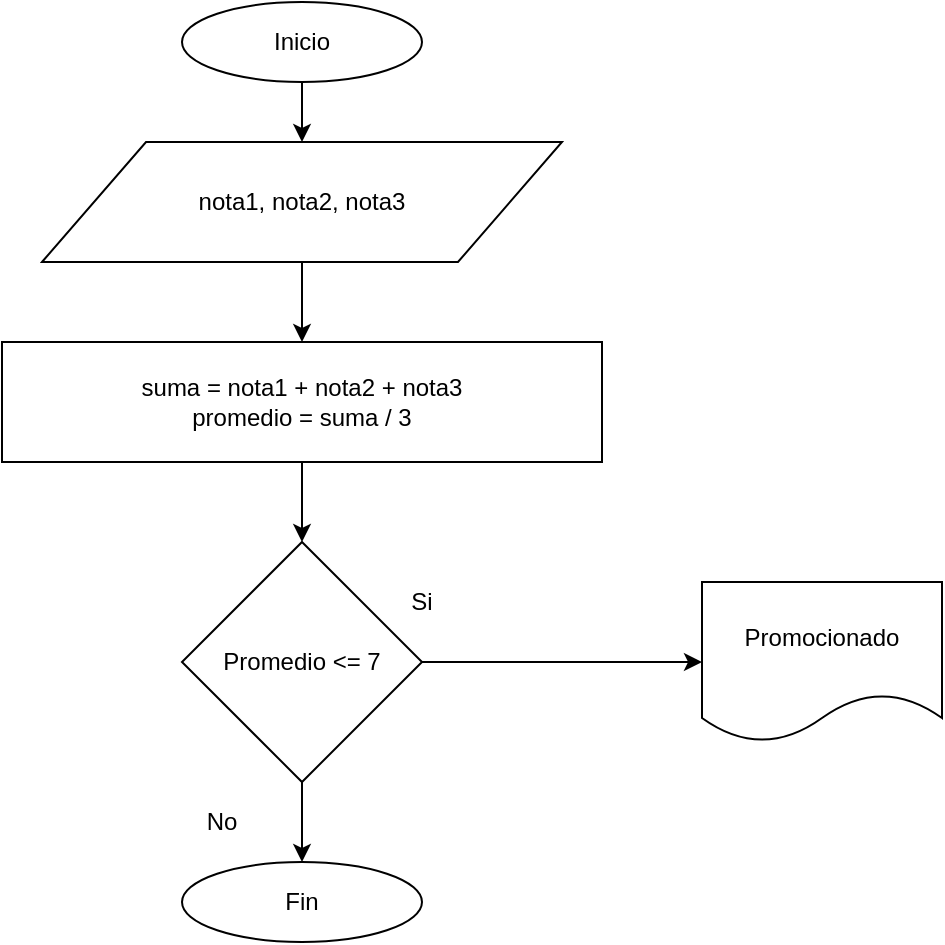 <mxfile version="12.2.4" pages="1"><diagram id="YZ-4ireBn1dThloHF3gj" name="Page-1"><mxGraphModel dx="784" dy="372" grid="1" gridSize="10" guides="1" tooltips="1" connect="1" arrows="1" fold="1" page="1" pageScale="1" pageWidth="850" pageHeight="1100" math="0" shadow="0"><root><mxCell id="0"/><mxCell id="1" parent="0"/><mxCell id="4" value="" style="edgeStyle=orthogonalEdgeStyle;rounded=0;orthogonalLoop=1;jettySize=auto;html=1;" parent="1" source="2" target="3" edge="1"><mxGeometry relative="1" as="geometry"/></mxCell><mxCell id="2" value="Inicio" style="ellipse;whiteSpace=wrap;html=1;" parent="1" vertex="1"><mxGeometry x="220" y="10" width="120" height="40" as="geometry"/></mxCell><mxCell id="6" value="" style="edgeStyle=orthogonalEdgeStyle;rounded=0;orthogonalLoop=1;jettySize=auto;html=1;" parent="1" source="3" target="5" edge="1"><mxGeometry relative="1" as="geometry"/></mxCell><mxCell id="3" value="nota1, nota2, nota3" style="shape=parallelogram;perimeter=parallelogramPerimeter;whiteSpace=wrap;html=1;" parent="1" vertex="1"><mxGeometry x="150" y="80" width="260" height="60" as="geometry"/></mxCell><mxCell id="9" value="" style="edgeStyle=orthogonalEdgeStyle;rounded=0;orthogonalLoop=1;jettySize=auto;html=1;" parent="1" source="5" target="8" edge="1"><mxGeometry relative="1" as="geometry"/></mxCell><mxCell id="5" value="suma = nota1 + nota2 + nota3&lt;br&gt;promedio = suma / 3" style="rounded=0;whiteSpace=wrap;html=1;" parent="1" vertex="1"><mxGeometry x="130" y="180" width="300" height="60" as="geometry"/></mxCell><mxCell id="7" style="edgeStyle=orthogonalEdgeStyle;rounded=0;orthogonalLoop=1;jettySize=auto;html=1;exitX=0.5;exitY=1;exitDx=0;exitDy=0;" parent="1" source="3" target="3" edge="1"><mxGeometry relative="1" as="geometry"/></mxCell><mxCell id="12" value="" style="edgeStyle=orthogonalEdgeStyle;rounded=0;orthogonalLoop=1;jettySize=auto;html=1;" parent="1" source="8" target="11" edge="1"><mxGeometry relative="1" as="geometry"/></mxCell><mxCell id="16" value="" style="edgeStyle=orthogonalEdgeStyle;rounded=0;orthogonalLoop=1;jettySize=auto;html=1;" parent="1" source="8" target="15" edge="1"><mxGeometry relative="1" as="geometry"/></mxCell><mxCell id="8" value="Promedio &amp;lt;= 7" style="rhombus;whiteSpace=wrap;html=1;" parent="1" vertex="1"><mxGeometry x="220" y="280" width="120" height="120" as="geometry"/></mxCell><mxCell id="10" value="Si" style="text;html=1;strokeColor=none;fillColor=none;align=center;verticalAlign=middle;whiteSpace=wrap;rounded=0;" parent="1" vertex="1"><mxGeometry x="320" y="300" width="40" height="20" as="geometry"/></mxCell><mxCell id="11" value="Promocionado" style="shape=document;whiteSpace=wrap;html=1;boundedLbl=1;" parent="1" vertex="1"><mxGeometry x="480" y="300" width="120" height="80" as="geometry"/></mxCell><mxCell id="15" value="Fin" style="ellipse;whiteSpace=wrap;html=1;" parent="1" vertex="1"><mxGeometry x="220" y="440" width="120" height="40" as="geometry"/></mxCell><mxCell id="17" value="No" style="text;html=1;strokeColor=none;fillColor=none;align=center;verticalAlign=middle;whiteSpace=wrap;rounded=0;" parent="1" vertex="1"><mxGeometry x="220" y="410" width="40" height="20" as="geometry"/></mxCell></root></mxGraphModel></diagram></mxfile>
